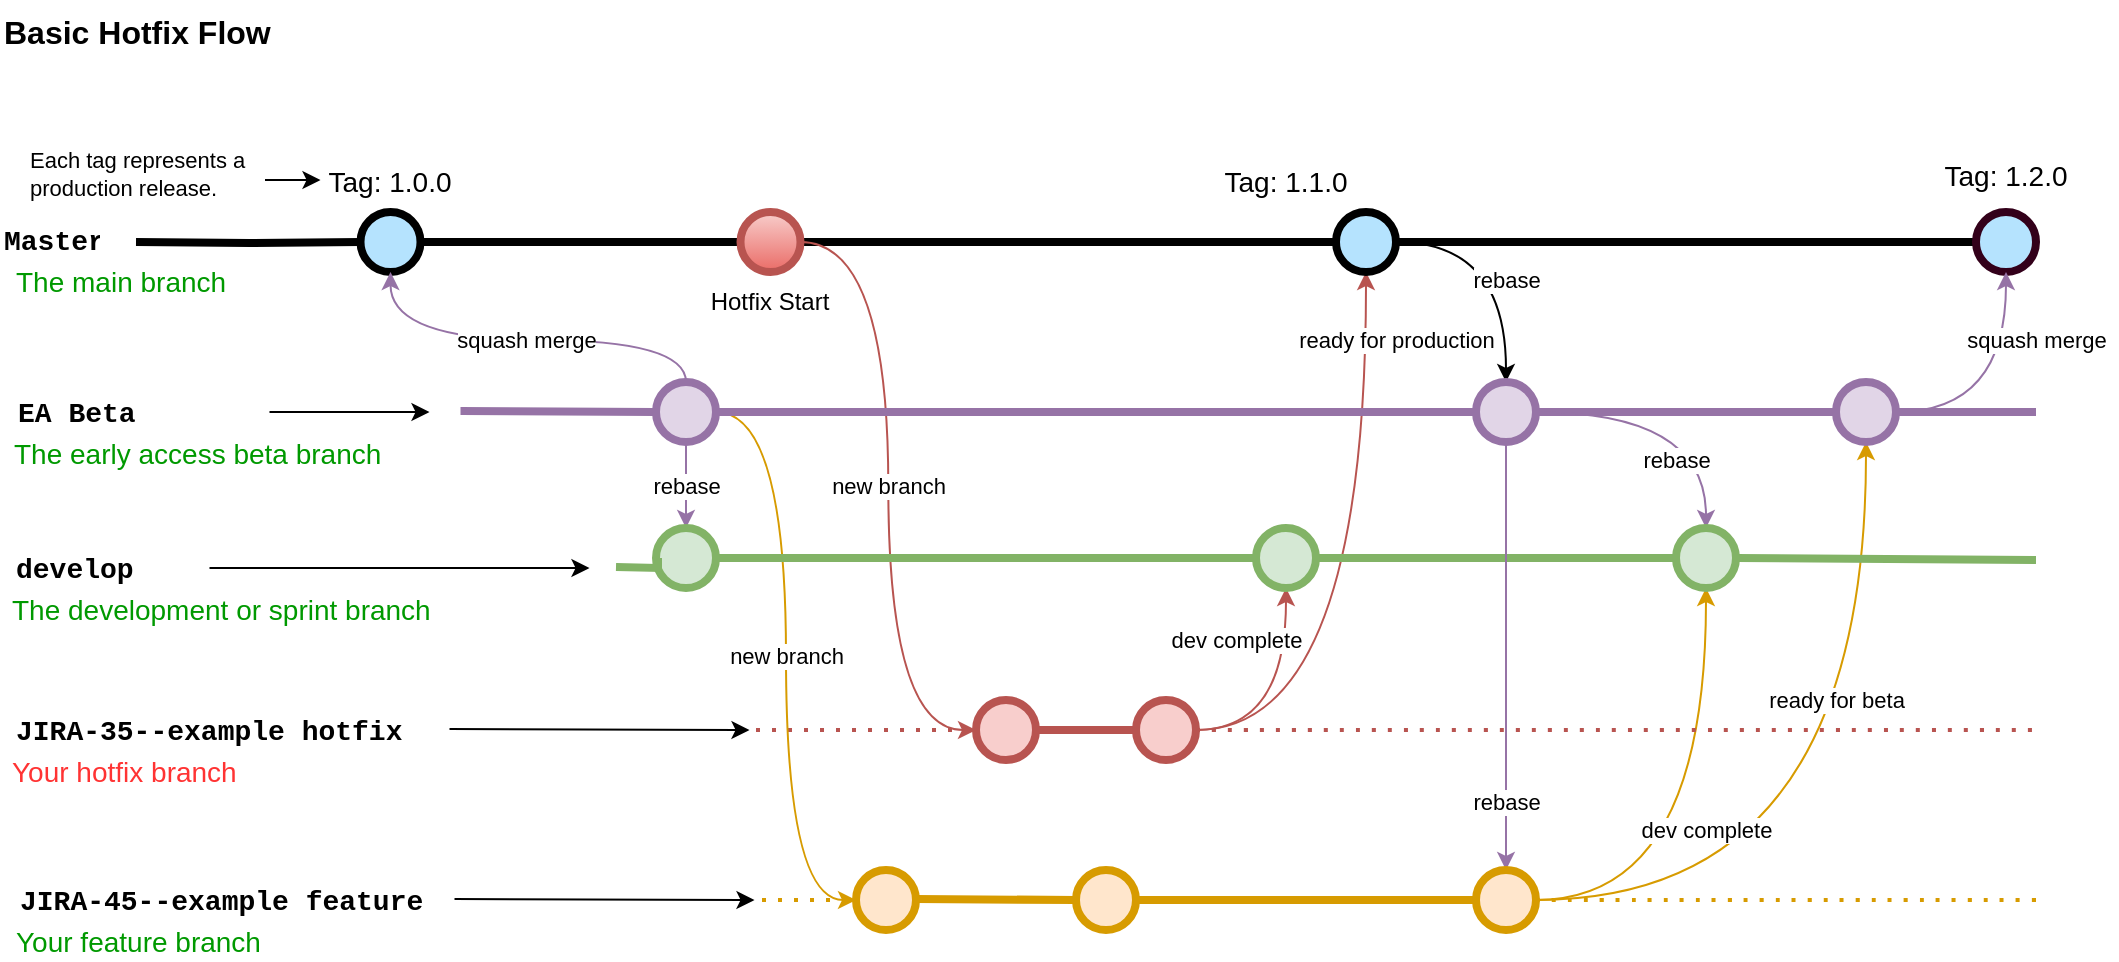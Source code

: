 <mxfile version="17.4.6" type="github"><diagram id="yPxyJZ8AM_hMuL3Unpa9" name="complex gitflow"><mxGraphModel dx="1382" dy="764" grid="1" gridSize="10" guides="1" tooltips="1" connect="1" arrows="1" fold="1" page="1" pageScale="1" pageWidth="1100" pageHeight="850" math="0" shadow="0"><root><mxCell id="0"/><mxCell id="1" parent="0"/><mxCell id="sElbUtyiRp3OuBS3PLBW-53" value="ready for beta" style="edgeStyle=orthogonalEdgeStyle;curved=1;orthogonalLoop=1;jettySize=auto;html=1;entryX=0.5;entryY=1;entryDx=0;entryDy=0;entryPerimeter=0;strokeColor=#d79b00;fillColor=#ffe6cc;" parent="1" source="sElbUtyiRp3OuBS3PLBW-46" target="sElbUtyiRp3OuBS3PLBW-52" edge="1"><mxGeometry x="0.345" y="15" relative="1" as="geometry"><mxPoint as="offset"/></mxGeometry></mxCell><mxCell id="sElbUtyiRp3OuBS3PLBW-40" value="ready for production" style="edgeStyle=orthogonalEdgeStyle;curved=1;orthogonalLoop=1;jettySize=auto;html=1;strokeColor=#b85450;fillColor=#f8cecc;entryX=0.5;entryY=1;entryDx=0;entryDy=0;entryPerimeter=0;" parent="1" source="sElbUtyiRp3OuBS3PLBW-23" target="uWUnNED6HEl2aK5fdaIb-11" edge="1"><mxGeometry x="0.783" y="-15" relative="1" as="geometry"><mxPoint as="offset"/></mxGeometry></mxCell><mxCell id="sElbUtyiRp3OuBS3PLBW-26" value="" style="edgeStyle=orthogonalEdgeStyle;rounded=0;html=1;jettySize=auto;orthogonalLoop=1;endArrow=none;endFill=0;strokeWidth=4;strokeColor=#82b366;fillColor=#d5e8d4;startArrow=none;entryX=0;entryY=0.5;entryDx=0;entryDy=0;entryPerimeter=0;" parent="1" source="sElbUtyiRp3OuBS3PLBW-33" target="sElbUtyiRp3OuBS3PLBW-49" edge="1"><mxGeometry x="390" y="373.5" as="geometry"><mxPoint x="820" y="400" as="targetPoint"/><mxPoint x="390" y="373.5" as="sourcePoint"/></mxGeometry></mxCell><mxCell id="uWUnNED6HEl2aK5fdaIb-7" value="Hotfix Start" style="text;html=1;strokeColor=none;fillColor=none;align=center;verticalAlign=middle;whiteSpace=wrap;overflow=hidden;" parent="1" vertex="1"><mxGeometry x="427.25" y="226" width="80" height="30" as="geometry"/></mxCell><mxCell id="uWUnNED6HEl2aK5fdaIb-8" value="" style="edgeStyle=orthogonalEdgeStyle;rounded=0;html=1;jettySize=auto;orthogonalLoop=1;plain-blue;endArrow=none;endFill=0;strokeWidth=4;strokeColor=#000000;entryX=0;entryY=0.5;entryDx=0;entryDy=0;entryPerimeter=0;" parent="1" source="uWUnNED6HEl2aK5fdaIb-10" target="9hBKPDzoitwpIBdzFDQ7-16" edge="1"><mxGeometry x="292.25" y="211" as="geometry"><mxPoint x="442.25" y="211" as="targetPoint"/></mxGeometry></mxCell><mxCell id="uWUnNED6HEl2aK5fdaIb-10" value="" style="verticalLabelPosition=bottom;verticalAlign=top;html=1;strokeWidth=4;shape=mxgraph.flowchart.on-page_reference;plain-blue;gradientColor=none;fillColor=#B5E3Fe;strokeColor=#000000;" parent="1" vertex="1"><mxGeometry x="262.25" y="196" width="30" height="30" as="geometry"/></mxCell><mxCell id="uWUnNED6HEl2aK5fdaIb-80" value="" style="edgeStyle=orthogonalEdgeStyle;curved=1;rounded=0;orthogonalLoop=1;jettySize=auto;html=1;endArrow=none;endFill=0;strokeWidth=4;entryX=0;entryY=0.5;entryDx=0;entryDy=0;entryPerimeter=0;" parent="1" source="uWUnNED6HEl2aK5fdaIb-11" target="uWUnNED6HEl2aK5fdaIb-109" edge="1"><mxGeometry relative="1" as="geometry"><mxPoint x="734.5" y="211" as="targetPoint"/></mxGeometry></mxCell><mxCell id="YV64OvxpafJ8q44_fGS6-1" value="&lt;font color=&quot;#000000&quot;&gt;rebase&lt;/font&gt;" style="edgeStyle=orthogonalEdgeStyle;orthogonalLoop=1;jettySize=auto;html=1;entryX=0.5;entryY=0;entryDx=0;entryDy=0;entryPerimeter=0;fontColor=#FF3333;strokeColor=default;curved=1;" edge="1" parent="1" source="uWUnNED6HEl2aK5fdaIb-11" target="sElbUtyiRp3OuBS3PLBW-37"><mxGeometry x="0.184" relative="1" as="geometry"><mxPoint as="offset"/></mxGeometry></mxCell><mxCell id="uWUnNED6HEl2aK5fdaIb-11" value="" style="verticalLabelPosition=bottom;verticalAlign=top;html=1;strokeWidth=4;shape=mxgraph.flowchart.on-page_reference;plain-blue;gradientColor=none;strokeColor=#000000;fillColor=#B5E3FE;" parent="1" vertex="1"><mxGeometry x="750" y="196" width="30" height="30" as="geometry"/></mxCell><mxCell id="uWUnNED6HEl2aK5fdaIb-109" value="" style="verticalLabelPosition=bottom;verticalAlign=top;html=1;strokeWidth=4;shape=mxgraph.flowchart.on-page_reference;plain-blue;gradientColor=none;strokeColor=#33001A;fillColor=#B5E3FE;" parent="1" vertex="1"><mxGeometry x="1070" y="196" width="30" height="30" as="geometry"/></mxCell><mxCell id="uWUnNED6HEl2aK5fdaIb-12" value="" style="edgeStyle=orthogonalEdgeStyle;rounded=0;html=1;jettySize=auto;orthogonalLoop=1;strokeWidth=4;endArrow=none;endFill=0;" parent="1" target="uWUnNED6HEl2aK5fdaIb-10" edge="1"><mxGeometry x="192.25" y="211" as="geometry"><mxPoint x="150" y="211" as="sourcePoint"/></mxGeometry></mxCell><mxCell id="uWUnNED6HEl2aK5fdaIb-13" value="Master" style="text;html=1;strokeColor=none;fillColor=none;align=center;verticalAlign=middle;whiteSpace=wrap;overflow=hidden;fontSize=14;fontStyle=1;fontFamily=Courier New;" parent="1" vertex="1"><mxGeometry x="83" y="190" width="50" height="42" as="geometry"/></mxCell><mxCell id="uWUnNED6HEl2aK5fdaIb-20" value="EA Beta" style="text;html=1;strokeColor=none;fillColor=none;align=left;verticalAlign=middle;whiteSpace=wrap;overflow=hidden;fontSize=14;fontStyle=1;fontFamily=Courier New;" parent="1" vertex="1"><mxGeometry x="88.75" y="286" width="240" height="20" as="geometry"/></mxCell><mxCell id="uWUnNED6HEl2aK5fdaIb-76" value="develop" style="text;html=1;strokeColor=none;fillColor=none;align=left;verticalAlign=middle;whiteSpace=wrap;overflow=hidden;fontSize=14;fontStyle=1;fontFamily=Courier New;" parent="1" vertex="1"><mxGeometry x="87.75" y="364" width="91" height="20" as="geometry"/></mxCell><mxCell id="uWUnNED6HEl2aK5fdaIb-86" value="JIRA-35--example hotfix" style="text;html=1;strokeColor=none;fillColor=none;align=left;verticalAlign=middle;whiteSpace=wrap;overflow=hidden;fontSize=14;fontStyle=1;fontFamily=Courier New;" parent="1" vertex="1"><mxGeometry x="87.5" y="445" width="240" height="20" as="geometry"/></mxCell><mxCell id="uWUnNED6HEl2aK5fdaIb-87" value="The development or sprint branch" style="text;html=1;strokeColor=none;fillColor=none;align=left;verticalAlign=middle;whiteSpace=wrap;overflow=hidden;fontSize=14;fontStyle=0;fontColor=#009900;" parent="1" vertex="1"><mxGeometry x="85.75" y="384" width="240" height="20" as="geometry"/></mxCell><mxCell id="uWUnNED6HEl2aK5fdaIb-88" value="Your hotfix branch" style="text;html=1;strokeColor=none;fillColor=none;align=left;verticalAlign=middle;whiteSpace=wrap;overflow=hidden;fontSize=14;fontStyle=0;fontColor=#FF3333;" parent="1" vertex="1"><mxGeometry x="85.75" y="465" width="240" height="20" as="geometry"/></mxCell><mxCell id="uWUnNED6HEl2aK5fdaIb-89" value="The early access beta branch" style="text;html=1;strokeColor=none;fillColor=none;align=left;verticalAlign=middle;whiteSpace=wrap;overflow=hidden;fontSize=14;fontStyle=0;fontColor=#009900;" parent="1" vertex="1"><mxGeometry x="86.75" y="306" width="240" height="20" as="geometry"/></mxCell><mxCell id="uWUnNED6HEl2aK5fdaIb-90" value="The main branch&lt;br&gt;" style="text;html=1;strokeColor=none;fillColor=none;align=left;verticalAlign=middle;whiteSpace=wrap;overflow=hidden;fontSize=14;fontStyle=0;fontColor=#009900;" parent="1" vertex="1"><mxGeometry x="88.25" y="220" width="146.75" height="20" as="geometry"/></mxCell><mxCell id="uWUnNED6HEl2aK5fdaIb-91" value="" style="endArrow=classic;html=1;strokeWidth=1;fontFamily=Courier New;fontColor=#009900;" parent="1" edge="1"><mxGeometry width="50" height="50" relative="1" as="geometry"><mxPoint x="306.75" y="454.5" as="sourcePoint"/><mxPoint x="456.75" y="455" as="targetPoint"/></mxGeometry></mxCell><mxCell id="uWUnNED6HEl2aK5fdaIb-92" value="" style="endArrow=classic;html=1;strokeWidth=1;fontFamily=Courier New;fontColor=#009900;" parent="1" edge="1"><mxGeometry width="50" height="50" relative="1" as="geometry"><mxPoint x="186.75" y="374" as="sourcePoint"/><mxPoint x="376.75" y="374" as="targetPoint"/></mxGeometry></mxCell><mxCell id="uWUnNED6HEl2aK5fdaIb-93" value="" style="endArrow=classic;html=1;strokeWidth=1;fontFamily=Courier New;fontColor=#009900;" parent="1" edge="1"><mxGeometry width="50" height="50" relative="1" as="geometry"><mxPoint x="216.75" y="296" as="sourcePoint"/><mxPoint x="296.75" y="296" as="targetPoint"/></mxGeometry></mxCell><mxCell id="uWUnNED6HEl2aK5fdaIb-101" value="Tag: 1.1.0" style="text;html=1;strokeColor=none;fillColor=none;align=center;verticalAlign=middle;whiteSpace=wrap;overflow=hidden;fontSize=14;" parent="1" vertex="1"><mxGeometry x="670" y="170" width="110" height="20" as="geometry"/></mxCell><mxCell id="uWUnNED6HEl2aK5fdaIb-103" value="Tag: 1.0.0" style="text;html=1;strokeColor=none;fillColor=none;align=center;verticalAlign=middle;whiteSpace=wrap;overflow=hidden;fontSize=14;" parent="1" vertex="1"><mxGeometry x="242.25" y="170" width="70" height="20" as="geometry"/></mxCell><mxCell id="uWUnNED6HEl2aK5fdaIb-116" value="Tag: 1.2.0" style="text;html=1;strokeColor=none;fillColor=none;align=center;verticalAlign=middle;whiteSpace=wrap;overflow=hidden;fontSize=14;" parent="1" vertex="1"><mxGeometry x="1030" y="167" width="110" height="20" as="geometry"/></mxCell><mxCell id="fSnZ5vnYTslC5NarKmr_-9" value="" style="edgeStyle=orthogonalEdgeStyle;rounded=0;orthogonalLoop=1;jettySize=auto;html=1;fontSize=12;fontColor=#000000;entryX=0;entryY=0.5;entryDx=0;entryDy=0;" parent="1" source="fSnZ5vnYTslC5NarKmr_-8" target="uWUnNED6HEl2aK5fdaIb-103" edge="1"><mxGeometry relative="1" as="geometry"><mxPoint x="222.25" y="180" as="targetPoint"/><Array as="points"><mxPoint x="222.25" y="180"/><mxPoint x="222.25" y="180"/></Array></mxGeometry></mxCell><mxCell id="fSnZ5vnYTslC5NarKmr_-8" value="&lt;span style=&quot;text-align: center; font-size: 11px;&quot;&gt;Each tag represents a production release.&lt;/span&gt;" style="text;html=1;strokeColor=none;fillColor=none;align=left;verticalAlign=middle;whiteSpace=wrap;overflow=hidden;fontSize=11;fontStyle=0;fontColor=#000000;" parent="1" vertex="1"><mxGeometry x="94.5" y="158" width="120" height="38" as="geometry"/></mxCell><UserObject label="Basic Hotfix Flow" link="https://nvie.com/posts/a-successful-git-branching-model/" id="9hBKPDzoitwpIBdzFDQ7-2"><mxCell style="text;whiteSpace=wrap;html=1;fontStyle=1;fontSize=16;" parent="1" vertex="1"><mxGeometry x="82.25" y="90" width="427.75" height="20" as="geometry"/></mxCell></UserObject><mxCell id="9hBKPDzoitwpIBdzFDQ7-21" value="" style="edgeStyle=orthogonalEdgeStyle;rounded=0;orthogonalLoop=1;jettySize=auto;html=1;fontSize=15;endArrow=none;endFill=0;strokeWidth=4;entryX=0;entryY=0.5;entryDx=0;entryDy=0;entryPerimeter=0;" parent="1" source="9hBKPDzoitwpIBdzFDQ7-16" target="uWUnNED6HEl2aK5fdaIb-11" edge="1"><mxGeometry relative="1" as="geometry"><mxPoint x="560.25" y="211" as="targetPoint"/></mxGeometry></mxCell><mxCell id="9hBKPDzoitwpIBdzFDQ7-16" value="" style="verticalLabelPosition=bottom;verticalAlign=top;html=1;strokeWidth=4;shape=mxgraph.flowchart.on-page_reference;plain-blue;gradientColor=#EA6B66;strokeColor=#B85450;fillColor=#F8CECC;" parent="1" vertex="1"><mxGeometry x="452.25" y="196" width="30" height="30" as="geometry"/></mxCell><mxCell id="sElbUtyiRp3OuBS3PLBW-1" value="" style="endArrow=none;dashed=1;html=1;dashPattern=1 3;strokeWidth=2;rounded=0;entryX=0;entryY=0.5;entryDx=0;entryDy=0;entryPerimeter=0;fillColor=#f8cecc;strokeColor=#b85450;" parent="1" target="sElbUtyiRp3OuBS3PLBW-11" edge="1"><mxGeometry width="50" height="50" relative="1" as="geometry"><mxPoint x="460" y="455" as="sourcePoint"/><mxPoint x="530" y="450" as="targetPoint"/></mxGeometry></mxCell><mxCell id="sElbUtyiRp3OuBS3PLBW-2" value="JIRA-45--example feature" style="text;html=1;strokeColor=none;fillColor=none;align=left;verticalAlign=middle;whiteSpace=wrap;overflow=hidden;fontSize=14;fontStyle=1;fontFamily=Courier New;" parent="1" vertex="1"><mxGeometry x="90" y="530" width="240" height="20" as="geometry"/></mxCell><mxCell id="sElbUtyiRp3OuBS3PLBW-3" value="Your feature branch" style="text;html=1;strokeColor=none;fillColor=none;align=left;verticalAlign=middle;whiteSpace=wrap;overflow=hidden;fontSize=14;fontStyle=0;fontColor=#009900;" parent="1" vertex="1"><mxGeometry x="88.25" y="550" width="240" height="20" as="geometry"/></mxCell><mxCell id="sElbUtyiRp3OuBS3PLBW-4" value="" style="endArrow=classic;html=1;strokeWidth=1;fontFamily=Courier New;fontColor=#009900;" parent="1" edge="1"><mxGeometry width="50" height="50" relative="1" as="geometry"><mxPoint x="309.25" y="539.5" as="sourcePoint"/><mxPoint x="459.25" y="540" as="targetPoint"/></mxGeometry></mxCell><mxCell id="sElbUtyiRp3OuBS3PLBW-6" value="" style="edgeStyle=orthogonalEdgeStyle;rounded=0;html=1;jettySize=auto;orthogonalLoop=1;strokeWidth=4;endArrow=none;endFill=0;entryX=0;entryY=0.5;entryDx=0;entryDy=0;entryPerimeter=0;fillColor=#e1d5e7;strokeColor=#9673a6;" parent="1" target="sElbUtyiRp3OuBS3PLBW-9" edge="1"><mxGeometry x="354.5" y="295.5" as="geometry"><mxPoint x="312.25" y="295.5" as="sourcePoint"/><mxPoint x="424.5" y="295.5" as="targetPoint"/></mxGeometry></mxCell><mxCell id="sElbUtyiRp3OuBS3PLBW-15" value="new branch" style="edgeStyle=orthogonalEdgeStyle;orthogonalLoop=1;jettySize=auto;html=1;entryX=0;entryY=0.5;entryDx=0;entryDy=0;entryPerimeter=0;strokeColor=#b85450;curved=1;fillColor=#f8cecc;exitX=1;exitY=0.5;exitDx=0;exitDy=0;exitPerimeter=0;" parent="1" source="9hBKPDzoitwpIBdzFDQ7-16" target="sElbUtyiRp3OuBS3PLBW-11" edge="1"><mxGeometry relative="1" as="geometry"/></mxCell><mxCell id="sElbUtyiRp3OuBS3PLBW-19" value="new branch" style="edgeStyle=orthogonalEdgeStyle;curved=1;orthogonalLoop=1;jettySize=auto;html=1;entryX=0;entryY=0.5;entryDx=0;entryDy=0;entryPerimeter=0;strokeColor=#d79b00;fillColor=#ffe6cc;" parent="1" source="sElbUtyiRp3OuBS3PLBW-9" target="sElbUtyiRp3OuBS3PLBW-16" edge="1"><mxGeometry relative="1" as="geometry"/></mxCell><mxCell id="sElbUtyiRp3OuBS3PLBW-31" value="rebase" style="edgeStyle=orthogonalEdgeStyle;curved=1;orthogonalLoop=1;jettySize=auto;html=1;entryX=0.5;entryY=0;entryDx=0;entryDy=0;entryPerimeter=0;strokeColor=#9673a6;fillColor=#e1d5e7;" parent="1" source="sElbUtyiRp3OuBS3PLBW-9" target="sElbUtyiRp3OuBS3PLBW-27" edge="1"><mxGeometry relative="1" as="geometry"/></mxCell><mxCell id="sElbUtyiRp3OuBS3PLBW-32" value="squash merge" style="edgeStyle=orthogonalEdgeStyle;curved=1;orthogonalLoop=1;jettySize=auto;html=1;entryX=0.5;entryY=1;entryDx=0;entryDy=0;entryPerimeter=0;strokeColor=#9673a6;fillColor=#e1d5e7;" parent="1" source="sElbUtyiRp3OuBS3PLBW-9" target="uWUnNED6HEl2aK5fdaIb-10" edge="1"><mxGeometry relative="1" as="geometry"><Array as="points"><mxPoint x="425" y="260"/><mxPoint x="277" y="260"/></Array></mxGeometry></mxCell><mxCell id="sElbUtyiRp3OuBS3PLBW-9" value="" style="verticalLabelPosition=bottom;verticalAlign=top;html=1;strokeWidth=4;shape=mxgraph.flowchart.on-page_reference;fillColor=#e1d5e7;strokeColor=#9673a6;" parent="1" vertex="1"><mxGeometry x="410" y="281" width="30" height="30" as="geometry"/></mxCell><mxCell id="sElbUtyiRp3OuBS3PLBW-11" value="" style="verticalLabelPosition=bottom;verticalAlign=top;html=1;strokeWidth=4;shape=mxgraph.flowchart.on-page_reference;fillColor=#f8cecc;strokeColor=#b85450;" parent="1" vertex="1"><mxGeometry x="570" y="440" width="30" height="30" as="geometry"/></mxCell><mxCell id="sElbUtyiRp3OuBS3PLBW-16" value="" style="verticalLabelPosition=bottom;verticalAlign=top;html=1;strokeWidth=4;shape=mxgraph.flowchart.on-page_reference;fillColor=#ffe6cc;strokeColor=#d79b00;" parent="1" vertex="1"><mxGeometry x="510" y="525" width="30" height="30" as="geometry"/></mxCell><mxCell id="sElbUtyiRp3OuBS3PLBW-18" value="" style="endArrow=none;dashed=1;html=1;dashPattern=1 3;strokeWidth=2;rounded=0;fillColor=#ffe6cc;strokeColor=#d79b00;" parent="1" target="sElbUtyiRp3OuBS3PLBW-16" edge="1"><mxGeometry width="50" height="50" relative="1" as="geometry"><mxPoint x="463" y="540" as="sourcePoint"/><mxPoint x="902.5" y="535" as="targetPoint"/></mxGeometry></mxCell><mxCell id="sElbUtyiRp3OuBS3PLBW-22" value="" style="edgeStyle=orthogonalEdgeStyle;rounded=0;html=1;jettySize=auto;orthogonalLoop=1;endArrow=none;endFill=0;strokeWidth=4;strokeColor=#b85450;exitX=1;exitY=0.5;exitDx=0;exitDy=0;exitPerimeter=0;entryX=0;entryY=0.5;entryDx=0;entryDy=0;entryPerimeter=0;fillColor=#f8cecc;" parent="1" source="sElbUtyiRp3OuBS3PLBW-11" target="sElbUtyiRp3OuBS3PLBW-23" edge="1"><mxGeometry x="690" y="454.5" as="geometry"><mxPoint x="720" y="460" as="targetPoint"/><mxPoint x="690" y="454.5" as="sourcePoint"/></mxGeometry></mxCell><mxCell id="sElbUtyiRp3OuBS3PLBW-36" value="dev complete" style="edgeStyle=orthogonalEdgeStyle;curved=1;orthogonalLoop=1;jettySize=auto;html=1;strokeColor=#b85450;fillColor=#f8cecc;" parent="1" source="sElbUtyiRp3OuBS3PLBW-23" target="sElbUtyiRp3OuBS3PLBW-33" edge="1"><mxGeometry x="0.552" y="25" relative="1" as="geometry"><mxPoint as="offset"/></mxGeometry></mxCell><mxCell id="sElbUtyiRp3OuBS3PLBW-23" value="" style="verticalLabelPosition=bottom;verticalAlign=top;html=1;strokeWidth=4;shape=mxgraph.flowchart.on-page_reference;fillColor=#f8cecc;strokeColor=#b85450;" parent="1" vertex="1"><mxGeometry x="650" y="440" width="30" height="30" as="geometry"/></mxCell><mxCell id="sElbUtyiRp3OuBS3PLBW-25" value="" style="edgeStyle=orthogonalEdgeStyle;rounded=0;html=1;jettySize=auto;orthogonalLoop=1;endArrow=none;endFill=0;strokeWidth=4;strokeColor=#9673a6;exitX=1;exitY=0.5;exitDx=0;exitDy=0;exitPerimeter=0;fillColor=#e1d5e7;startArrow=none;entryX=0;entryY=0.5;entryDx=0;entryDy=0;entryPerimeter=0;" parent="1" source="sElbUtyiRp3OuBS3PLBW-37" target="sElbUtyiRp3OuBS3PLBW-52" edge="1"><mxGeometry x="640" y="295.5" as="geometry"><mxPoint x="900" y="296" as="targetPoint"/><mxPoint x="640" y="295.5" as="sourcePoint"/></mxGeometry></mxCell><mxCell id="sElbUtyiRp3OuBS3PLBW-27" value="" style="verticalLabelPosition=bottom;verticalAlign=top;html=1;strokeWidth=4;shape=mxgraph.flowchart.on-page_reference;fillColor=#d5e8d4;strokeColor=#82b366;" parent="1" vertex="1"><mxGeometry x="410" y="354" width="30" height="30" as="geometry"/></mxCell><mxCell id="sElbUtyiRp3OuBS3PLBW-29" value="" style="edgeStyle=orthogonalEdgeStyle;rounded=0;html=1;jettySize=auto;orthogonalLoop=1;endArrow=none;endFill=0;strokeWidth=4;strokeColor=#82b366;fillColor=#d5e8d4;" parent="1" target="sElbUtyiRp3OuBS3PLBW-27" edge="1"><mxGeometry x="390" y="373.5" as="geometry"><mxPoint x="820" y="400" as="targetPoint"/><mxPoint x="390" y="373.5" as="sourcePoint"/></mxGeometry></mxCell><mxCell id="sElbUtyiRp3OuBS3PLBW-33" value="" style="verticalLabelPosition=bottom;verticalAlign=top;html=1;strokeWidth=4;shape=mxgraph.flowchart.on-page_reference;fillColor=#d5e8d4;strokeColor=#82b366;" parent="1" vertex="1"><mxGeometry x="710" y="354" width="30" height="30" as="geometry"/></mxCell><mxCell id="sElbUtyiRp3OuBS3PLBW-35" value="" style="edgeStyle=orthogonalEdgeStyle;rounded=0;html=1;jettySize=auto;orthogonalLoop=1;endArrow=none;endFill=0;strokeWidth=4;strokeColor=#82b366;fillColor=#d5e8d4;startArrow=none;" parent="1" source="sElbUtyiRp3OuBS3PLBW-27" target="sElbUtyiRp3OuBS3PLBW-33" edge="1"><mxGeometry x="390" y="373.5" as="geometry"><mxPoint x="820" y="400" as="targetPoint"/><mxPoint x="440" y="369" as="sourcePoint"/></mxGeometry></mxCell><mxCell id="sElbUtyiRp3OuBS3PLBW-50" value="rebase" style="edgeStyle=orthogonalEdgeStyle;curved=1;orthogonalLoop=1;jettySize=auto;html=1;strokeColor=#9673a6;fillColor=#e1d5e7;" parent="1" source="sElbUtyiRp3OuBS3PLBW-37" target="sElbUtyiRp3OuBS3PLBW-46" edge="1"><mxGeometry x="0.683" relative="1" as="geometry"><mxPoint as="offset"/></mxGeometry></mxCell><mxCell id="YV64OvxpafJ8q44_fGS6-2" value="rebase" style="edgeStyle=orthogonalEdgeStyle;curved=1;orthogonalLoop=1;jettySize=auto;html=1;entryX=0.5;entryY=0;entryDx=0;entryDy=0;entryPerimeter=0;fontColor=#000000;strokeColor=#9673a6;fillColor=#e1d5e7;" edge="1" parent="1" source="sElbUtyiRp3OuBS3PLBW-37" target="sElbUtyiRp3OuBS3PLBW-49"><mxGeometry x="0.524" y="-15" relative="1" as="geometry"><mxPoint as="offset"/></mxGeometry></mxCell><mxCell id="sElbUtyiRp3OuBS3PLBW-37" value="" style="verticalLabelPosition=bottom;verticalAlign=top;html=1;strokeWidth=4;shape=mxgraph.flowchart.on-page_reference;fillColor=#e1d5e7;strokeColor=#9673a6;" parent="1" vertex="1"><mxGeometry x="820" y="281" width="30" height="30" as="geometry"/></mxCell><mxCell id="sElbUtyiRp3OuBS3PLBW-38" value="" style="edgeStyle=orthogonalEdgeStyle;rounded=0;html=1;jettySize=auto;orthogonalLoop=1;endArrow=none;endFill=0;strokeWidth=4;strokeColor=#9673a6;exitX=1;exitY=0.5;exitDx=0;exitDy=0;exitPerimeter=0;fillColor=#e1d5e7;" parent="1" source="sElbUtyiRp3OuBS3PLBW-9" target="sElbUtyiRp3OuBS3PLBW-37" edge="1"><mxGeometry x="640" y="295.5" as="geometry"><mxPoint x="900" y="296" as="targetPoint"/><mxPoint x="440" y="296" as="sourcePoint"/></mxGeometry></mxCell><mxCell id="sElbUtyiRp3OuBS3PLBW-43" value="" style="edgeStyle=orthogonalEdgeStyle;rounded=0;html=1;jettySize=auto;orthogonalLoop=1;endArrow=none;endFill=0;strokeWidth=4;strokeColor=#d79b00;entryX=0;entryY=0.5;entryDx=0;entryDy=0;entryPerimeter=0;fillColor=#ffe6cc;startArrow=none;" parent="1" source="sElbUtyiRp3OuBS3PLBW-44" target="sElbUtyiRp3OuBS3PLBW-46" edge="1"><mxGeometry x="540" y="539.5" as="geometry"><mxPoint x="700" y="539.5" as="targetPoint"/><mxPoint x="540" y="539.5" as="sourcePoint"/></mxGeometry></mxCell><mxCell id="sElbUtyiRp3OuBS3PLBW-44" value="" style="verticalLabelPosition=bottom;verticalAlign=top;html=1;strokeWidth=4;shape=mxgraph.flowchart.on-page_reference;fillColor=#ffe6cc;strokeColor=#d79b00;" parent="1" vertex="1"><mxGeometry x="620" y="525" width="30" height="30" as="geometry"/></mxCell><mxCell id="sElbUtyiRp3OuBS3PLBW-45" value="" style="edgeStyle=orthogonalEdgeStyle;rounded=0;html=1;jettySize=auto;orthogonalLoop=1;endArrow=none;endFill=0;strokeWidth=4;strokeColor=#d79b00;entryX=0;entryY=0.5;entryDx=0;entryDy=0;entryPerimeter=0;fillColor=#ffe6cc;" parent="1" target="sElbUtyiRp3OuBS3PLBW-44" edge="1"><mxGeometry x="540" y="539.5" as="geometry"><mxPoint x="700" y="539.5" as="targetPoint"/><mxPoint x="540" y="539.5" as="sourcePoint"/></mxGeometry></mxCell><mxCell id="sElbUtyiRp3OuBS3PLBW-51" value="dev complete" style="edgeStyle=orthogonalEdgeStyle;curved=1;orthogonalLoop=1;jettySize=auto;html=1;entryX=0.5;entryY=1;entryDx=0;entryDy=0;entryPerimeter=0;strokeColor=#d79b00;fillColor=#ffe6cc;" parent="1" source="sElbUtyiRp3OuBS3PLBW-46" target="sElbUtyiRp3OuBS3PLBW-49" edge="1"><mxGeometry relative="1" as="geometry"/></mxCell><mxCell id="sElbUtyiRp3OuBS3PLBW-46" value="" style="verticalLabelPosition=bottom;verticalAlign=top;html=1;strokeWidth=4;shape=mxgraph.flowchart.on-page_reference;fillColor=#ffe6cc;strokeColor=#d79b00;" parent="1" vertex="1"><mxGeometry x="820" y="525" width="30" height="30" as="geometry"/></mxCell><mxCell id="sElbUtyiRp3OuBS3PLBW-49" value="" style="verticalLabelPosition=bottom;verticalAlign=top;html=1;strokeWidth=4;shape=mxgraph.flowchart.on-page_reference;fillColor=#d5e8d4;strokeColor=#82b366;" parent="1" vertex="1"><mxGeometry x="920" y="354" width="30" height="30" as="geometry"/></mxCell><mxCell id="sElbUtyiRp3OuBS3PLBW-54" value="squash merge" style="edgeStyle=orthogonalEdgeStyle;curved=1;orthogonalLoop=1;jettySize=auto;html=1;entryX=0.5;entryY=1;entryDx=0;entryDy=0;entryPerimeter=0;strokeColor=#9673a6;fillColor=#e1d5e7;" parent="1" source="sElbUtyiRp3OuBS3PLBW-52" target="uWUnNED6HEl2aK5fdaIb-109" edge="1"><mxGeometry x="0.456" y="-15" relative="1" as="geometry"><mxPoint as="offset"/></mxGeometry></mxCell><mxCell id="sElbUtyiRp3OuBS3PLBW-52" value="" style="verticalLabelPosition=bottom;verticalAlign=top;html=1;strokeWidth=4;shape=mxgraph.flowchart.on-page_reference;fillColor=#e1d5e7;strokeColor=#9673a6;" parent="1" vertex="1"><mxGeometry x="1000" y="281" width="30" height="30" as="geometry"/></mxCell><mxCell id="sElbUtyiRp3OuBS3PLBW-57" value="" style="endArrow=none;dashed=1;html=1;dashPattern=1 3;strokeWidth=2;curved=1;exitX=1;exitY=0.5;exitDx=0;exitDy=0;exitPerimeter=0;fillColor=#f8cecc;strokeColor=#b85450;" parent="1" source="sElbUtyiRp3OuBS3PLBW-23" edge="1"><mxGeometry width="50" height="50" relative="1" as="geometry"><mxPoint x="770" y="420" as="sourcePoint"/><mxPoint x="1100" y="455" as="targetPoint"/></mxGeometry></mxCell><mxCell id="sElbUtyiRp3OuBS3PLBW-58" value="" style="endArrow=none;dashed=1;html=1;dashPattern=1 3;strokeWidth=2;curved=1;exitX=1;exitY=0.5;exitDx=0;exitDy=0;exitPerimeter=0;fillColor=#ffe6cc;strokeColor=#d79b00;" parent="1" source="sElbUtyiRp3OuBS3PLBW-46" edge="1"><mxGeometry width="50" height="50" relative="1" as="geometry"><mxPoint x="770" y="420" as="sourcePoint"/><mxPoint x="1100" y="540" as="targetPoint"/></mxGeometry></mxCell><mxCell id="sElbUtyiRp3OuBS3PLBW-59" value="" style="endArrow=none;html=1;strokeColor=#82b366;curved=1;exitX=1;exitY=0.5;exitDx=0;exitDy=0;exitPerimeter=0;strokeWidth=4;fillColor=#d5e8d4;" parent="1" source="sElbUtyiRp3OuBS3PLBW-49" edge="1"><mxGeometry width="50" height="50" relative="1" as="geometry"><mxPoint x="770" y="420" as="sourcePoint"/><mxPoint x="1100" y="370" as="targetPoint"/></mxGeometry></mxCell><mxCell id="sElbUtyiRp3OuBS3PLBW-60" value="" style="endArrow=none;html=1;strokeColor=#9673a6;strokeWidth=4;curved=1;exitX=1;exitY=0.5;exitDx=0;exitDy=0;exitPerimeter=0;fillColor=#e1d5e7;" parent="1" source="sElbUtyiRp3OuBS3PLBW-52" edge="1"><mxGeometry width="50" height="50" relative="1" as="geometry"><mxPoint x="770" y="420" as="sourcePoint"/><mxPoint x="1100" y="296" as="targetPoint"/></mxGeometry></mxCell></root></mxGraphModel></diagram></mxfile>